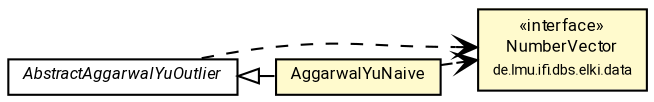 #!/usr/local/bin/dot
#
# Class diagram 
# Generated by UMLGraph version R5_7_2-60-g0e99a6 (http://www.spinellis.gr/umlgraph/)
#

digraph G {
	graph [fontnames="svg"]
	edge [fontname="Roboto",fontsize=7,labelfontname="Roboto",labelfontsize=7,color="black"];
	node [fontname="Roboto",fontcolor="black",fontsize=8,shape=plaintext,margin=0,width=0,height=0];
	nodesep=0.15;
	ranksep=0.25;
	rankdir=LR;
	// de.lmu.ifi.dbs.elki.data.NumberVector
	c1493608 [label=<<table title="de.lmu.ifi.dbs.elki.data.NumberVector" border="0" cellborder="1" cellspacing="0" cellpadding="2" bgcolor="LemonChiffon" href="../../../data/NumberVector.html" target="_parent">
		<tr><td><table border="0" cellspacing="0" cellpadding="1">
		<tr><td align="center" balign="center"> &#171;interface&#187; </td></tr>
		<tr><td align="center" balign="center"> <font face="Roboto">NumberVector</font> </td></tr>
		<tr><td align="center" balign="center"> <font face="Roboto" point-size="7.0">de.lmu.ifi.dbs.elki.data</font> </td></tr>
		</table></td></tr>
		</table>>, URL="../../../data/NumberVector.html"];
	// de.lmu.ifi.dbs.elki.algorithm.outlier.subspace.AggarwalYuNaive<V extends de.lmu.ifi.dbs.elki.data.NumberVector>
	c1495463 [label=<<table title="de.lmu.ifi.dbs.elki.algorithm.outlier.subspace.AggarwalYuNaive" border="0" cellborder="1" cellspacing="0" cellpadding="2" bgcolor="lemonChiffon" href="AggarwalYuNaive.html" target="_parent">
		<tr><td><table border="0" cellspacing="0" cellpadding="1">
		<tr><td align="center" balign="center"> <font face="Roboto">AggarwalYuNaive</font> </td></tr>
		</table></td></tr>
		</table>>, URL="AggarwalYuNaive.html"];
	// de.lmu.ifi.dbs.elki.algorithm.outlier.subspace.AbstractAggarwalYuOutlier<V extends de.lmu.ifi.dbs.elki.data.NumberVector>
	c1495472 [label=<<table title="de.lmu.ifi.dbs.elki.algorithm.outlier.subspace.AbstractAggarwalYuOutlier" border="0" cellborder="1" cellspacing="0" cellpadding="2" href="AbstractAggarwalYuOutlier.html" target="_parent">
		<tr><td><table border="0" cellspacing="0" cellpadding="1">
		<tr><td align="center" balign="center"> <font face="Roboto"><i>AbstractAggarwalYuOutlier</i></font> </td></tr>
		</table></td></tr>
		</table>>, URL="AbstractAggarwalYuOutlier.html"];
	// de.lmu.ifi.dbs.elki.algorithm.outlier.subspace.AggarwalYuNaive<V extends de.lmu.ifi.dbs.elki.data.NumberVector> extends de.lmu.ifi.dbs.elki.algorithm.outlier.subspace.AbstractAggarwalYuOutlier<V extends de.lmu.ifi.dbs.elki.data.NumberVector>
	c1495472 -> c1495463 [arrowtail=empty,dir=back,weight=10];
	// de.lmu.ifi.dbs.elki.algorithm.outlier.subspace.AggarwalYuNaive<V extends de.lmu.ifi.dbs.elki.data.NumberVector> depend de.lmu.ifi.dbs.elki.data.NumberVector
	c1495463 -> c1493608 [arrowhead=open,style=dashed,weight=0];
	// de.lmu.ifi.dbs.elki.algorithm.outlier.subspace.AbstractAggarwalYuOutlier<V extends de.lmu.ifi.dbs.elki.data.NumberVector> depend de.lmu.ifi.dbs.elki.data.NumberVector
	c1495472 -> c1493608 [arrowhead=open,style=dashed,weight=0];
}

